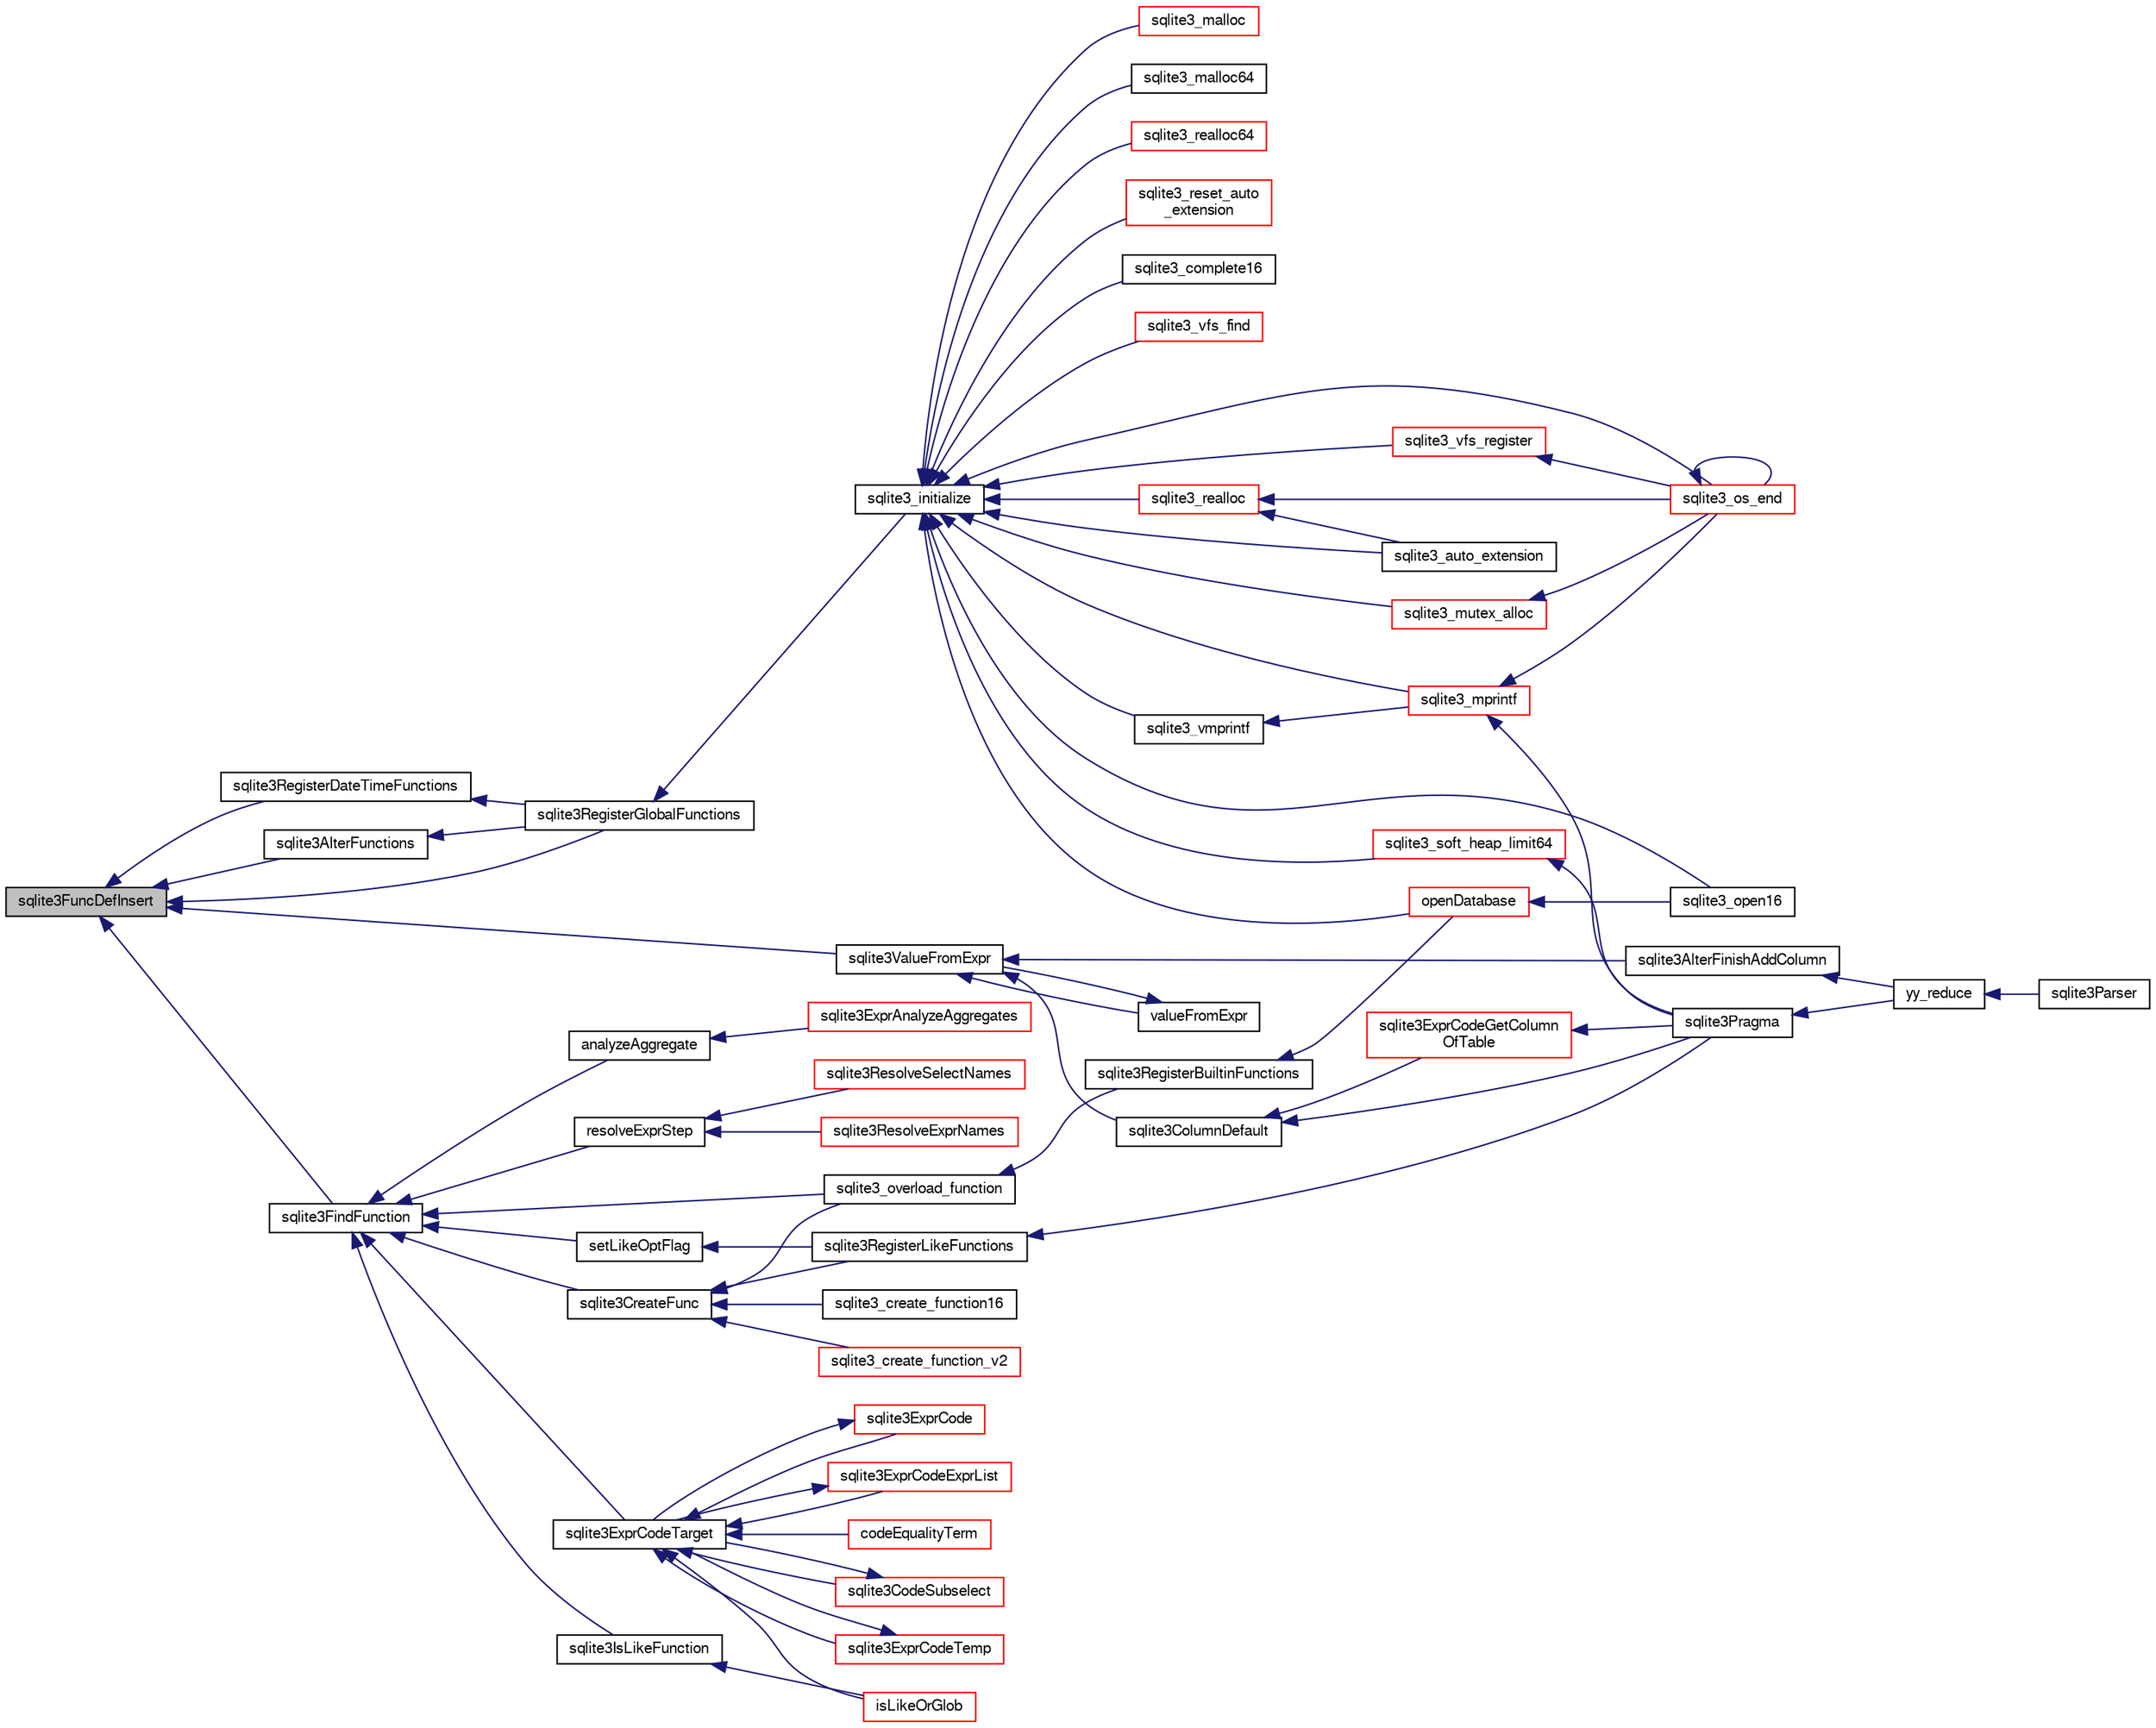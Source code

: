 digraph "sqlite3FuncDefInsert"
{
  edge [fontname="FreeSans",fontsize="10",labelfontname="FreeSans",labelfontsize="10"];
  node [fontname="FreeSans",fontsize="10",shape=record];
  rankdir="LR";
  Node549682 [label="sqlite3FuncDefInsert",height=0.2,width=0.4,color="black", fillcolor="grey75", style="filled", fontcolor="black"];
  Node549682 -> Node549683 [dir="back",color="midnightblue",fontsize="10",style="solid",fontname="FreeSans"];
  Node549683 [label="sqlite3RegisterDateTimeFunctions",height=0.2,width=0.4,color="black", fillcolor="white", style="filled",URL="$sqlite3_8c.html#a44405fdf6c4462912007f6602ecc0bb4"];
  Node549683 -> Node549684 [dir="back",color="midnightblue",fontsize="10",style="solid",fontname="FreeSans"];
  Node549684 [label="sqlite3RegisterGlobalFunctions",height=0.2,width=0.4,color="black", fillcolor="white", style="filled",URL="$sqlite3_8c.html#a9f75bd111010f29e1b8d74344473c4ec"];
  Node549684 -> Node549685 [dir="back",color="midnightblue",fontsize="10",style="solid",fontname="FreeSans"];
  Node549685 [label="sqlite3_initialize",height=0.2,width=0.4,color="black", fillcolor="white", style="filled",URL="$sqlite3_8h.html#ab0c0ee2d5d4cf8b28e9572296a8861df"];
  Node549685 -> Node549686 [dir="back",color="midnightblue",fontsize="10",style="solid",fontname="FreeSans"];
  Node549686 [label="sqlite3_vfs_find",height=0.2,width=0.4,color="red", fillcolor="white", style="filled",URL="$sqlite3_8h.html#ac201a26de3dfa1d6deb8069eb8d95627"];
  Node549685 -> Node550095 [dir="back",color="midnightblue",fontsize="10",style="solid",fontname="FreeSans"];
  Node550095 [label="sqlite3_vfs_register",height=0.2,width=0.4,color="red", fillcolor="white", style="filled",URL="$sqlite3_8h.html#a7184b289ccd4c4c7200589137d88c4ae"];
  Node550095 -> Node549692 [dir="back",color="midnightblue",fontsize="10",style="solid",fontname="FreeSans"];
  Node549692 [label="sqlite3_os_end",height=0.2,width=0.4,color="red", fillcolor="white", style="filled",URL="$sqlite3_8h.html#a2288c95881ecca13d994e42b6a958906"];
  Node549692 -> Node549692 [dir="back",color="midnightblue",fontsize="10",style="solid",fontname="FreeSans"];
  Node549685 -> Node550098 [dir="back",color="midnightblue",fontsize="10",style="solid",fontname="FreeSans"];
  Node550098 [label="sqlite3_mutex_alloc",height=0.2,width=0.4,color="red", fillcolor="white", style="filled",URL="$sqlite3_8h.html#aa3f89418cd18e99596435c958b29b650"];
  Node550098 -> Node549692 [dir="back",color="midnightblue",fontsize="10",style="solid",fontname="FreeSans"];
  Node549685 -> Node550171 [dir="back",color="midnightblue",fontsize="10",style="solid",fontname="FreeSans"];
  Node550171 [label="sqlite3_soft_heap_limit64",height=0.2,width=0.4,color="red", fillcolor="white", style="filled",URL="$sqlite3_8h.html#ab37b3a4d1652e3acb2c43d1252e6b852"];
  Node550171 -> Node549779 [dir="back",color="midnightblue",fontsize="10",style="solid",fontname="FreeSans"];
  Node549779 [label="sqlite3Pragma",height=0.2,width=0.4,color="black", fillcolor="white", style="filled",URL="$sqlite3_8c.html#a111391370f58f8e6a6eca51fd34d62ed"];
  Node549779 -> Node549731 [dir="back",color="midnightblue",fontsize="10",style="solid",fontname="FreeSans"];
  Node549731 [label="yy_reduce",height=0.2,width=0.4,color="black", fillcolor="white", style="filled",URL="$sqlite3_8c.html#a7c419a9b25711c666a9a2449ef377f14"];
  Node549731 -> Node549732 [dir="back",color="midnightblue",fontsize="10",style="solid",fontname="FreeSans"];
  Node549732 [label="sqlite3Parser",height=0.2,width=0.4,color="black", fillcolor="white", style="filled",URL="$sqlite3_8c.html#a0327d71a5fabe0b6a343d78a2602e72a"];
  Node549685 -> Node550173 [dir="back",color="midnightblue",fontsize="10",style="solid",fontname="FreeSans"];
  Node550173 [label="sqlite3_malloc",height=0.2,width=0.4,color="red", fillcolor="white", style="filled",URL="$sqlite3_8h.html#a510e31845345737f17d86ce0b2328356"];
  Node549685 -> Node550440 [dir="back",color="midnightblue",fontsize="10",style="solid",fontname="FreeSans"];
  Node550440 [label="sqlite3_malloc64",height=0.2,width=0.4,color="black", fillcolor="white", style="filled",URL="$sqlite3_8h.html#a12b7ee85e539ea28c130c5c75b96a82a"];
  Node549685 -> Node550441 [dir="back",color="midnightblue",fontsize="10",style="solid",fontname="FreeSans"];
  Node550441 [label="sqlite3_realloc",height=0.2,width=0.4,color="red", fillcolor="white", style="filled",URL="$sqlite3_8h.html#a627f0eeface58024ef47403d8cc76b35"];
  Node550441 -> Node549692 [dir="back",color="midnightblue",fontsize="10",style="solid",fontname="FreeSans"];
  Node550441 -> Node550457 [dir="back",color="midnightblue",fontsize="10",style="solid",fontname="FreeSans"];
  Node550457 [label="sqlite3_auto_extension",height=0.2,width=0.4,color="black", fillcolor="white", style="filled",URL="$sqlite3_8h.html#a85a95b45e94f6bcd52aa39b6acdb36d7"];
  Node549685 -> Node550459 [dir="back",color="midnightblue",fontsize="10",style="solid",fontname="FreeSans"];
  Node550459 [label="sqlite3_realloc64",height=0.2,width=0.4,color="red", fillcolor="white", style="filled",URL="$sqlite3_8h.html#afe88c85e9f864a3fd92941cad197245d"];
  Node549685 -> Node550248 [dir="back",color="midnightblue",fontsize="10",style="solid",fontname="FreeSans"];
  Node550248 [label="sqlite3_vmprintf",height=0.2,width=0.4,color="black", fillcolor="white", style="filled",URL="$sqlite3_8h.html#ac240de67ddf003828f16a6d9dd3fa3ca"];
  Node550248 -> Node550249 [dir="back",color="midnightblue",fontsize="10",style="solid",fontname="FreeSans"];
  Node550249 [label="sqlite3_mprintf",height=0.2,width=0.4,color="red", fillcolor="white", style="filled",URL="$sqlite3_8h.html#a9533933e57f7ccbb48c32041ce3a8862"];
  Node550249 -> Node549692 [dir="back",color="midnightblue",fontsize="10",style="solid",fontname="FreeSans"];
  Node550249 -> Node549779 [dir="back",color="midnightblue",fontsize="10",style="solid",fontname="FreeSans"];
  Node549685 -> Node550249 [dir="back",color="midnightblue",fontsize="10",style="solid",fontname="FreeSans"];
  Node549685 -> Node549692 [dir="back",color="midnightblue",fontsize="10",style="solid",fontname="FreeSans"];
  Node549685 -> Node550457 [dir="back",color="midnightblue",fontsize="10",style="solid",fontname="FreeSans"];
  Node549685 -> Node550559 [dir="back",color="midnightblue",fontsize="10",style="solid",fontname="FreeSans"];
  Node550559 [label="sqlite3_reset_auto\l_extension",height=0.2,width=0.4,color="red", fillcolor="white", style="filled",URL="$sqlite3_8h.html#ac33f4064ae6690cada7bdc89e8153ffc"];
  Node549685 -> Node550424 [dir="back",color="midnightblue",fontsize="10",style="solid",fontname="FreeSans"];
  Node550424 [label="sqlite3_complete16",height=0.2,width=0.4,color="black", fillcolor="white", style="filled",URL="$sqlite3_8h.html#a3260341c2ef82787acca48414a1d03a1"];
  Node549685 -> Node549936 [dir="back",color="midnightblue",fontsize="10",style="solid",fontname="FreeSans"];
  Node549936 [label="openDatabase",height=0.2,width=0.4,color="red", fillcolor="white", style="filled",URL="$sqlite3_8c.html#a6a9c3bc3a64234e863413f41db473758"];
  Node549936 -> Node549939 [dir="back",color="midnightblue",fontsize="10",style="solid",fontname="FreeSans"];
  Node549939 [label="sqlite3_open16",height=0.2,width=0.4,color="black", fillcolor="white", style="filled",URL="$sqlite3_8h.html#adbc401bb96713f32e553db32f6f3ca33"];
  Node549685 -> Node549939 [dir="back",color="midnightblue",fontsize="10",style="solid",fontname="FreeSans"];
  Node549682 -> Node550134 [dir="back",color="midnightblue",fontsize="10",style="solid",fontname="FreeSans"];
  Node550134 [label="sqlite3ValueFromExpr",height=0.2,width=0.4,color="black", fillcolor="white", style="filled",URL="$sqlite3_8c.html#af103c812684544760641a1cd4d9745df"];
  Node550134 -> Node550133 [dir="back",color="midnightblue",fontsize="10",style="solid",fontname="FreeSans"];
  Node550133 [label="valueFromExpr",height=0.2,width=0.4,color="black", fillcolor="white", style="filled",URL="$sqlite3_8c.html#a08f91b27c0189e8b5bcdea6537466b7c"];
  Node550133 -> Node550134 [dir="back",color="midnightblue",fontsize="10",style="solid",fontname="FreeSans"];
  Node550134 -> Node549870 [dir="back",color="midnightblue",fontsize="10",style="solid",fontname="FreeSans"];
  Node549870 [label="sqlite3AlterFinishAddColumn",height=0.2,width=0.4,color="black", fillcolor="white", style="filled",URL="$sqlite3_8c.html#a392e1e5be904b01216faae16a77c2c31"];
  Node549870 -> Node549731 [dir="back",color="midnightblue",fontsize="10",style="solid",fontname="FreeSans"];
  Node550134 -> Node550135 [dir="back",color="midnightblue",fontsize="10",style="solid",fontname="FreeSans"];
  Node550135 [label="sqlite3ColumnDefault",height=0.2,width=0.4,color="black", fillcolor="white", style="filled",URL="$sqlite3_8c.html#a59f47949957801afdf53735549eacc7d"];
  Node550135 -> Node550136 [dir="back",color="midnightblue",fontsize="10",style="solid",fontname="FreeSans"];
  Node550136 [label="sqlite3ExprCodeGetColumn\lOfTable",height=0.2,width=0.4,color="red", fillcolor="white", style="filled",URL="$sqlite3_8c.html#aef676ae689397d0e050eb0a360c32315"];
  Node550136 -> Node549779 [dir="back",color="midnightblue",fontsize="10",style="solid",fontname="FreeSans"];
  Node550135 -> Node549779 [dir="back",color="midnightblue",fontsize="10",style="solid",fontname="FreeSans"];
  Node549682 -> Node550182 [dir="back",color="midnightblue",fontsize="10",style="solid",fontname="FreeSans"];
  Node550182 [label="sqlite3AlterFunctions",height=0.2,width=0.4,color="black", fillcolor="white", style="filled",URL="$sqlite3_8c.html#a4b5f51ee63825132199e65d41eabafb7"];
  Node550182 -> Node549684 [dir="back",color="midnightblue",fontsize="10",style="solid",fontname="FreeSans"];
  Node549682 -> Node550560 [dir="back",color="midnightblue",fontsize="10",style="solid",fontname="FreeSans"];
  Node550560 [label="sqlite3FindFunction",height=0.2,width=0.4,color="black", fillcolor="white", style="filled",URL="$sqlite3_8c.html#a5138472d62a50ed750b51d3b3f19d954"];
  Node550560 -> Node549846 [dir="back",color="midnightblue",fontsize="10",style="solid",fontname="FreeSans"];
  Node549846 [label="resolveExprStep",height=0.2,width=0.4,color="black", fillcolor="white", style="filled",URL="$sqlite3_8c.html#a0687a8650fd8a4ebbf5c2c5a75a8fb13"];
  Node549846 -> Node549766 [dir="back",color="midnightblue",fontsize="10",style="solid",fontname="FreeSans"];
  Node549766 [label="sqlite3ResolveExprNames",height=0.2,width=0.4,color="red", fillcolor="white", style="filled",URL="$sqlite3_8c.html#a537cf717a3f847807d3a3fd65da636ad"];
  Node549846 -> Node549776 [dir="back",color="midnightblue",fontsize="10",style="solid",fontname="FreeSans"];
  Node549776 [label="sqlite3ResolveSelectNames",height=0.2,width=0.4,color="red", fillcolor="white", style="filled",URL="$sqlite3_8c.html#a0cf10c480643b1ab9eaa02056a400734"];
  Node550560 -> Node549784 [dir="back",color="midnightblue",fontsize="10",style="solid",fontname="FreeSans"];
  Node549784 [label="sqlite3ExprCodeTarget",height=0.2,width=0.4,color="black", fillcolor="white", style="filled",URL="$sqlite3_8c.html#a4f308397a0a3ed299ed31aaa1ae2a293"];
  Node549784 -> Node549781 [dir="back",color="midnightblue",fontsize="10",style="solid",fontname="FreeSans"];
  Node549781 [label="sqlite3CodeSubselect",height=0.2,width=0.4,color="red", fillcolor="white", style="filled",URL="$sqlite3_8c.html#aa69b46d2204a1d1b110107a1be12ee0c"];
  Node549781 -> Node549784 [dir="back",color="midnightblue",fontsize="10",style="solid",fontname="FreeSans"];
  Node549784 -> Node549785 [dir="back",color="midnightblue",fontsize="10",style="solid",fontname="FreeSans"];
  Node549785 [label="sqlite3ExprCodeTemp",height=0.2,width=0.4,color="red", fillcolor="white", style="filled",URL="$sqlite3_8c.html#a3bc5c1ccb3c5851847e2aeb4a84ae1fc"];
  Node549785 -> Node549784 [dir="back",color="midnightblue",fontsize="10",style="solid",fontname="FreeSans"];
  Node549784 -> Node549798 [dir="back",color="midnightblue",fontsize="10",style="solid",fontname="FreeSans"];
  Node549798 [label="sqlite3ExprCode",height=0.2,width=0.4,color="red", fillcolor="white", style="filled",URL="$sqlite3_8c.html#a75f270fb0b111b86924cca4ea507b417"];
  Node549798 -> Node549784 [dir="back",color="midnightblue",fontsize="10",style="solid",fontname="FreeSans"];
  Node549784 -> Node549807 [dir="back",color="midnightblue",fontsize="10",style="solid",fontname="FreeSans"];
  Node549807 [label="sqlite3ExprCodeExprList",height=0.2,width=0.4,color="red", fillcolor="white", style="filled",URL="$sqlite3_8c.html#a05b2b3dc3de7565de24eb3a2ff4e9566"];
  Node549807 -> Node549784 [dir="back",color="midnightblue",fontsize="10",style="solid",fontname="FreeSans"];
  Node549784 -> Node549810 [dir="back",color="midnightblue",fontsize="10",style="solid",fontname="FreeSans"];
  Node549810 [label="isLikeOrGlob",height=0.2,width=0.4,color="red", fillcolor="white", style="filled",URL="$sqlite3_8c.html#a6c38e495198bf8976f68d1a6ebd74a50"];
  Node549784 -> Node549819 [dir="back",color="midnightblue",fontsize="10",style="solid",fontname="FreeSans"];
  Node549819 [label="codeEqualityTerm",height=0.2,width=0.4,color="red", fillcolor="white", style="filled",URL="$sqlite3_8c.html#ad88a57073f031452c9843e97f15acc47"];
  Node550560 -> Node550548 [dir="back",color="midnightblue",fontsize="10",style="solid",fontname="FreeSans"];
  Node550548 [label="analyzeAggregate",height=0.2,width=0.4,color="black", fillcolor="white", style="filled",URL="$sqlite3_8c.html#a6b02b8b5e691498db3c59afbf9322585"];
  Node550548 -> Node550549 [dir="back",color="midnightblue",fontsize="10",style="solid",fontname="FreeSans"];
  Node550549 [label="sqlite3ExprAnalyzeAggregates",height=0.2,width=0.4,color="red", fillcolor="white", style="filled",URL="$sqlite3_8c.html#a37993a67d19990d8bb9bd8bb93d3eee6"];
  Node550560 -> Node550561 [dir="back",color="midnightblue",fontsize="10",style="solid",fontname="FreeSans"];
  Node550561 [label="setLikeOptFlag",height=0.2,width=0.4,color="black", fillcolor="white", style="filled",URL="$sqlite3_8c.html#ae11d0eee802031a76a9fe966976aa7ae"];
  Node550561 -> Node550203 [dir="back",color="midnightblue",fontsize="10",style="solid",fontname="FreeSans"];
  Node550203 [label="sqlite3RegisterLikeFunctions",height=0.2,width=0.4,color="black", fillcolor="white", style="filled",URL="$sqlite3_8c.html#a8d807e0e5709528765edfc75696dbdb5"];
  Node550203 -> Node549779 [dir="back",color="midnightblue",fontsize="10",style="solid",fontname="FreeSans"];
  Node550560 -> Node550562 [dir="back",color="midnightblue",fontsize="10",style="solid",fontname="FreeSans"];
  Node550562 [label="sqlite3IsLikeFunction",height=0.2,width=0.4,color="black", fillcolor="white", style="filled",URL="$sqlite3_8c.html#a8f103fddc426dd932ea9d796e3e9a4c7"];
  Node550562 -> Node549810 [dir="back",color="midnightblue",fontsize="10",style="solid",fontname="FreeSans"];
  Node550560 -> Node550202 [dir="back",color="midnightblue",fontsize="10",style="solid",fontname="FreeSans"];
  Node550202 [label="sqlite3CreateFunc",height=0.2,width=0.4,color="black", fillcolor="white", style="filled",URL="$sqlite3_8c.html#a686d432574e951a7205c7fe113c93fe2"];
  Node550202 -> Node550203 [dir="back",color="midnightblue",fontsize="10",style="solid",fontname="FreeSans"];
  Node550202 -> Node550204 [dir="back",color="midnightblue",fontsize="10",style="solid",fontname="FreeSans"];
  Node550204 [label="sqlite3_create_function_v2",height=0.2,width=0.4,color="red", fillcolor="white", style="filled",URL="$sqlite3_8h.html#aea30a470c3e6fcd38c0399fd348ce7c2"];
  Node550202 -> Node550206 [dir="back",color="midnightblue",fontsize="10",style="solid",fontname="FreeSans"];
  Node550206 [label="sqlite3_create_function16",height=0.2,width=0.4,color="black", fillcolor="white", style="filled",URL="$sqlite3_8h.html#a8751bf4e2e9dbc53f2df8c00a53b3ace"];
  Node550202 -> Node550207 [dir="back",color="midnightblue",fontsize="10",style="solid",fontname="FreeSans"];
  Node550207 [label="sqlite3_overload_function",height=0.2,width=0.4,color="black", fillcolor="white", style="filled",URL="$sqlite3_8h.html#a03692933621e0b16a4a02e1e426cf318"];
  Node550207 -> Node550208 [dir="back",color="midnightblue",fontsize="10",style="solid",fontname="FreeSans"];
  Node550208 [label="sqlite3RegisterBuiltinFunctions",height=0.2,width=0.4,color="black", fillcolor="white", style="filled",URL="$sqlite3_8c.html#aac92d3a6ec24725a7979ee04de350853"];
  Node550208 -> Node549936 [dir="back",color="midnightblue",fontsize="10",style="solid",fontname="FreeSans"];
  Node550560 -> Node550207 [dir="back",color="midnightblue",fontsize="10",style="solid",fontname="FreeSans"];
  Node549682 -> Node549684 [dir="back",color="midnightblue",fontsize="10",style="solid",fontname="FreeSans"];
}
